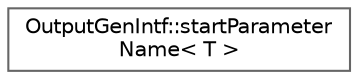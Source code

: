 digraph "Graphical Class Hierarchy"
{
 // INTERACTIVE_SVG=YES
 // LATEX_PDF_SIZE
  bgcolor="transparent";
  edge [fontname=Helvetica,fontsize=10,labelfontname=Helvetica,labelfontsize=10];
  node [fontname=Helvetica,fontsize=10,shape=box,height=0.2,width=0.4];
  rankdir="LR";
  Node0 [label="OutputGenIntf::startParameter\lName\< T \>",height=0.2,width=0.4,color="grey40", fillcolor="white", style="filled",URL="$df/dab/struct_output_gen_intf_1_1start_parameter_name.html",tooltip=" "];
}
